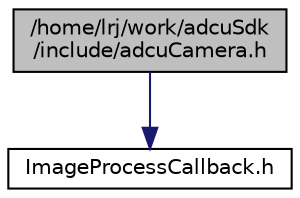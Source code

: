 digraph "/home/lrj/work/adcuSdk/include/adcuCamera.h"
{
  edge [fontname="Helvetica",fontsize="10",labelfontname="Helvetica",labelfontsize="10"];
  node [fontname="Helvetica",fontsize="10",shape=record];
  Node1 [label="/home/lrj/work/adcuSdk\l/include/adcuCamera.h",height=0.2,width=0.4,color="black", fillcolor="grey75", style="filled", fontcolor="black"];
  Node1 -> Node2 [color="midnightblue",fontsize="10",style="solid",fontname="Helvetica"];
  Node2 [label="ImageProcessCallback.h",height=0.2,width=0.4,color="black", fillcolor="white", style="filled",URL="$ImageProcessCallback_8h.html"];
}
